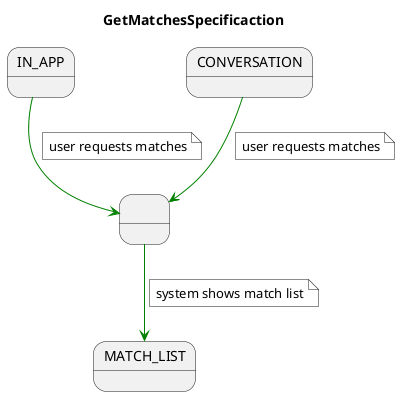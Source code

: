 @startuml GetMatchesSpecificaction
title GetMatchesSpecificaction 

skinparam NoteBackgroundColor white

state IN_APP
state system as " "

IN_APP -[#green]-> system
note on link 
user requests matches
end note

CONVERSATION -[#green]-> system
note on link
user requests matches
end note

system -[#green]-> MATCH_LIST 
note on link
system shows match list
end note

@enduml